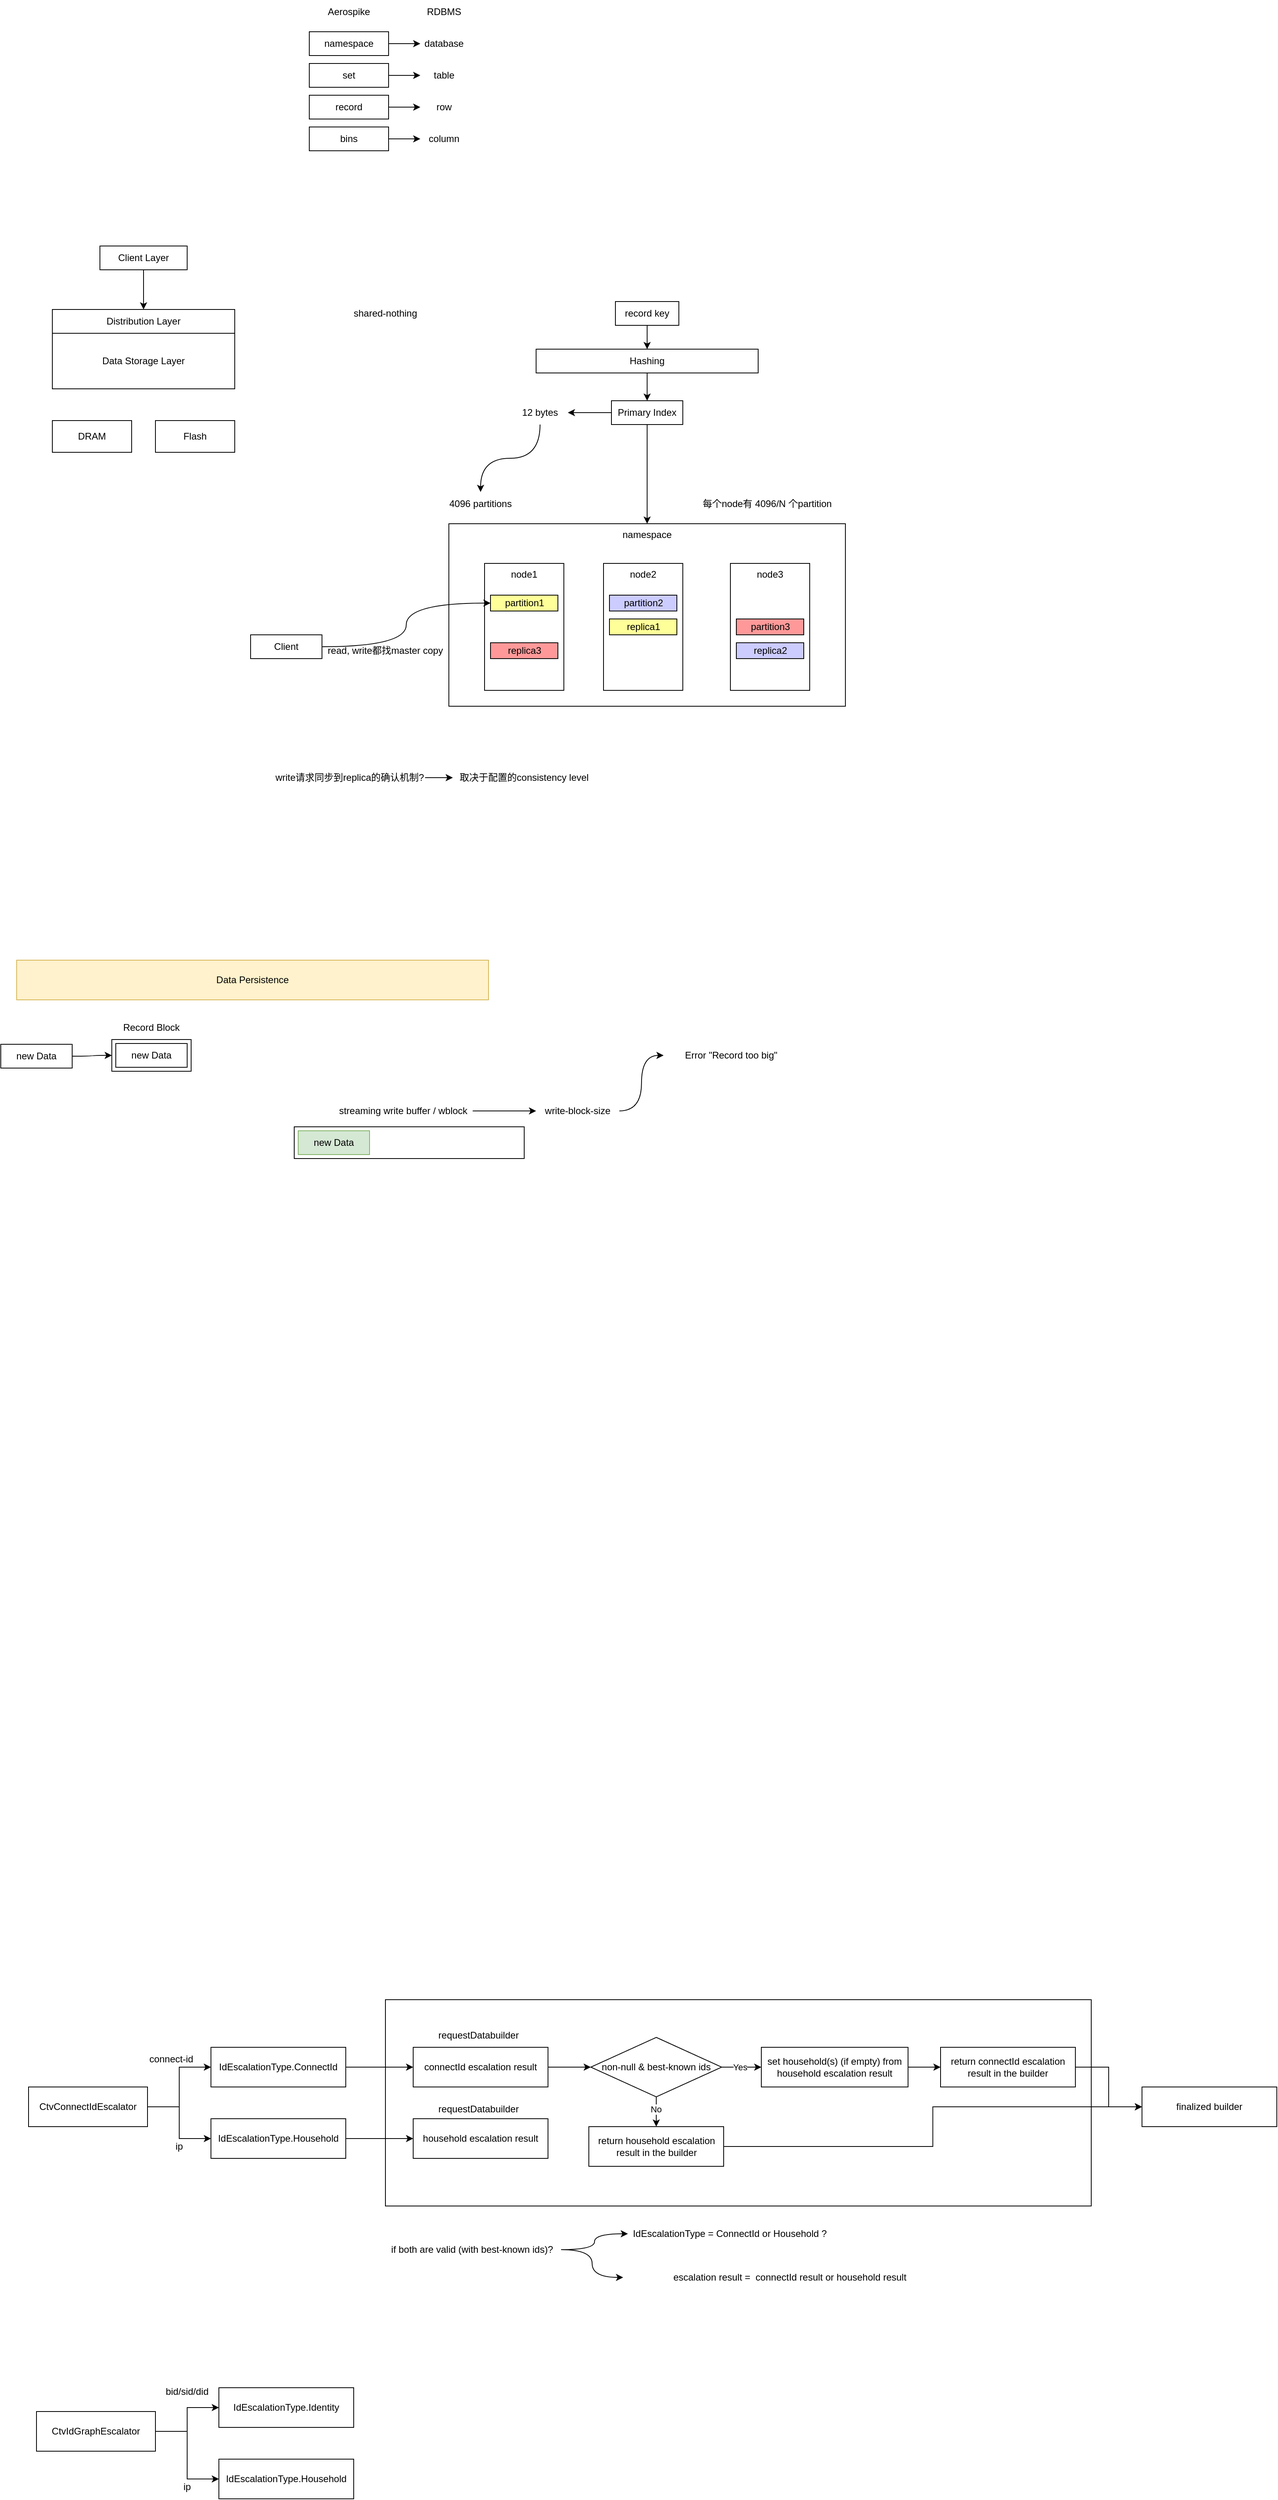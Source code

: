 <mxfile version="21.3.7" type="github">
  <diagram id="VIpjSEnUZEiX52YUSfE2" name="Page-1">
    <mxGraphModel dx="834" dy="567" grid="1" gridSize="10" guides="1" tooltips="1" connect="1" arrows="1" fold="1" page="1" pageScale="1" pageWidth="827" pageHeight="1169" math="0" shadow="0">
      <root>
        <mxCell id="0" />
        <mxCell id="1" parent="0" />
        <mxCell id="MGh70abkI_4qFTSz2NJ7-25" value="" style="rounded=0;whiteSpace=wrap;html=1;" parent="1" vertex="1">
          <mxGeometry x="510" y="2560" width="890" height="260" as="geometry" />
        </mxCell>
        <mxCell id="bckiXvsHs1R6UZ2XOKhw-12" value="namespace" style="rounded=0;whiteSpace=wrap;html=1;verticalAlign=top;" parent="1" vertex="1">
          <mxGeometry x="590" y="700" width="500" height="230" as="geometry" />
        </mxCell>
        <mxCell id="frgx9RvPd_OXrsqinzkH-3" style="edgeStyle=orthogonalEdgeStyle;rounded=0;orthogonalLoop=1;jettySize=auto;html=1;entryX=0.5;entryY=0;entryDx=0;entryDy=0;" edge="1" parent="1" source="nH_mzc4stf_3LNQXeq6N-1" target="nH_mzc4stf_3LNQXeq6N-2">
          <mxGeometry relative="1" as="geometry" />
        </mxCell>
        <mxCell id="nH_mzc4stf_3LNQXeq6N-1" value="Client Layer" style="rounded=0;whiteSpace=wrap;html=1;" parent="1" vertex="1">
          <mxGeometry x="150" y="350" width="110" height="30" as="geometry" />
        </mxCell>
        <mxCell id="nH_mzc4stf_3LNQXeq6N-2" value="Distribution Layer" style="rounded=0;whiteSpace=wrap;html=1;" parent="1" vertex="1">
          <mxGeometry x="90" y="430" width="230" height="30" as="geometry" />
        </mxCell>
        <mxCell id="nH_mzc4stf_3LNQXeq6N-3" value="Data Storage Layer" style="rounded=0;whiteSpace=wrap;html=1;" parent="1" vertex="1">
          <mxGeometry x="90" y="460" width="230" height="70" as="geometry" />
        </mxCell>
        <mxCell id="nH_mzc4stf_3LNQXeq6N-9" value="" style="edgeStyle=orthogonalEdgeStyle;rounded=0;orthogonalLoop=1;jettySize=auto;html=1;" parent="1" source="nH_mzc4stf_3LNQXeq6N-4" target="nH_mzc4stf_3LNQXeq6N-8" edge="1">
          <mxGeometry relative="1" as="geometry" />
        </mxCell>
        <mxCell id="nH_mzc4stf_3LNQXeq6N-4" value="namespace" style="rounded=0;whiteSpace=wrap;html=1;" parent="1" vertex="1">
          <mxGeometry x="414" y="80" width="100" height="30" as="geometry" />
        </mxCell>
        <mxCell id="nH_mzc4stf_3LNQXeq6N-11" style="edgeStyle=orthogonalEdgeStyle;rounded=0;orthogonalLoop=1;jettySize=auto;html=1;entryX=0;entryY=0.5;entryDx=0;entryDy=0;" parent="1" source="nH_mzc4stf_3LNQXeq6N-5" target="nH_mzc4stf_3LNQXeq6N-7" edge="1">
          <mxGeometry relative="1" as="geometry" />
        </mxCell>
        <mxCell id="nH_mzc4stf_3LNQXeq6N-5" value="set" style="rounded=0;whiteSpace=wrap;html=1;" parent="1" vertex="1">
          <mxGeometry x="414" y="120" width="100" height="30" as="geometry" />
        </mxCell>
        <mxCell id="nH_mzc4stf_3LNQXeq6N-13" style="edgeStyle=orthogonalEdgeStyle;rounded=0;orthogonalLoop=1;jettySize=auto;html=1;entryX=0;entryY=0.5;entryDx=0;entryDy=0;" parent="1" source="nH_mzc4stf_3LNQXeq6N-6" target="nH_mzc4stf_3LNQXeq6N-12" edge="1">
          <mxGeometry relative="1" as="geometry" />
        </mxCell>
        <mxCell id="nH_mzc4stf_3LNQXeq6N-6" value="record" style="rounded=0;whiteSpace=wrap;html=1;" parent="1" vertex="1">
          <mxGeometry x="414" y="160" width="100" height="30" as="geometry" />
        </mxCell>
        <mxCell id="nH_mzc4stf_3LNQXeq6N-7" value="table" style="text;html=1;strokeColor=none;fillColor=none;align=center;verticalAlign=middle;whiteSpace=wrap;rounded=0;" parent="1" vertex="1">
          <mxGeometry x="554" y="120" width="60" height="30" as="geometry" />
        </mxCell>
        <mxCell id="nH_mzc4stf_3LNQXeq6N-8" value="database" style="text;html=1;strokeColor=none;fillColor=none;align=center;verticalAlign=middle;whiteSpace=wrap;rounded=0;" parent="1" vertex="1">
          <mxGeometry x="554" y="80" width="60" height="30" as="geometry" />
        </mxCell>
        <mxCell id="nH_mzc4stf_3LNQXeq6N-12" value="row" style="text;html=1;strokeColor=none;fillColor=none;align=center;verticalAlign=middle;whiteSpace=wrap;rounded=0;" parent="1" vertex="1">
          <mxGeometry x="554" y="160" width="60" height="30" as="geometry" />
        </mxCell>
        <mxCell id="nH_mzc4stf_3LNQXeq6N-16" style="edgeStyle=orthogonalEdgeStyle;rounded=0;orthogonalLoop=1;jettySize=auto;html=1;" parent="1" source="nH_mzc4stf_3LNQXeq6N-14" target="nH_mzc4stf_3LNQXeq6N-15" edge="1">
          <mxGeometry relative="1" as="geometry" />
        </mxCell>
        <mxCell id="nH_mzc4stf_3LNQXeq6N-14" value="bins" style="rounded=0;whiteSpace=wrap;html=1;" parent="1" vertex="1">
          <mxGeometry x="414" y="200" width="100" height="30" as="geometry" />
        </mxCell>
        <mxCell id="nH_mzc4stf_3LNQXeq6N-15" value="column" style="text;html=1;strokeColor=none;fillColor=none;align=center;verticalAlign=middle;whiteSpace=wrap;rounded=0;" parent="1" vertex="1">
          <mxGeometry x="554" y="200" width="60" height="30" as="geometry" />
        </mxCell>
        <mxCell id="nH_mzc4stf_3LNQXeq6N-17" value="RDBMS" style="text;html=1;strokeColor=none;fillColor=none;align=center;verticalAlign=middle;whiteSpace=wrap;rounded=0;" parent="1" vertex="1">
          <mxGeometry x="554" y="40" width="60" height="30" as="geometry" />
        </mxCell>
        <mxCell id="nH_mzc4stf_3LNQXeq6N-18" value="Aerospike" style="text;html=1;strokeColor=none;fillColor=none;align=center;verticalAlign=middle;whiteSpace=wrap;rounded=0;" parent="1" vertex="1">
          <mxGeometry x="434" y="40" width="60" height="30" as="geometry" />
        </mxCell>
        <mxCell id="bckiXvsHs1R6UZ2XOKhw-2" value="shared-nothing" style="text;html=1;strokeColor=none;fillColor=none;align=center;verticalAlign=middle;whiteSpace=wrap;rounded=0;" parent="1" vertex="1">
          <mxGeometry x="460" y="420" width="100" height="30" as="geometry" />
        </mxCell>
        <mxCell id="bckiXvsHs1R6UZ2XOKhw-3" value="node1" style="rounded=0;whiteSpace=wrap;html=1;verticalAlign=top;" parent="1" vertex="1">
          <mxGeometry x="635" y="750" width="100" height="160" as="geometry" />
        </mxCell>
        <mxCell id="bckiXvsHs1R6UZ2XOKhw-7" value="node2" style="rounded=0;whiteSpace=wrap;html=1;verticalAlign=top;" parent="1" vertex="1">
          <mxGeometry x="785" y="750" width="100" height="160" as="geometry" />
        </mxCell>
        <mxCell id="bckiXvsHs1R6UZ2XOKhw-8" value="node3" style="rounded=0;whiteSpace=wrap;html=1;verticalAlign=top;" parent="1" vertex="1">
          <mxGeometry x="945" y="750" width="100" height="160" as="geometry" />
        </mxCell>
        <mxCell id="bckiXvsHs1R6UZ2XOKhw-11" value="" style="edgeStyle=orthogonalEdgeStyle;rounded=0;orthogonalLoop=1;jettySize=auto;html=1;" parent="1" source="bckiXvsHs1R6UZ2XOKhw-9" target="bckiXvsHs1R6UZ2XOKhw-10" edge="1">
          <mxGeometry relative="1" as="geometry" />
        </mxCell>
        <mxCell id="bckiXvsHs1R6UZ2XOKhw-9" value="record key" style="rounded=0;whiteSpace=wrap;html=1;" parent="1" vertex="1">
          <mxGeometry x="800" y="420" width="80" height="30" as="geometry" />
        </mxCell>
        <mxCell id="frgx9RvPd_OXrsqinzkH-6" value="" style="edgeStyle=orthogonalEdgeStyle;rounded=0;orthogonalLoop=1;jettySize=auto;html=1;" edge="1" parent="1" source="bckiXvsHs1R6UZ2XOKhw-10" target="frgx9RvPd_OXrsqinzkH-5">
          <mxGeometry relative="1" as="geometry" />
        </mxCell>
        <mxCell id="bckiXvsHs1R6UZ2XOKhw-10" value="Hashing" style="rounded=0;whiteSpace=wrap;html=1;" parent="1" vertex="1">
          <mxGeometry x="700" y="480" width="280" height="30" as="geometry" />
        </mxCell>
        <mxCell id="bckiXvsHs1R6UZ2XOKhw-25" value="partition1" style="rounded=0;whiteSpace=wrap;html=1;verticalAlign=middle;fillColor=#FFFF99;" parent="1" vertex="1">
          <mxGeometry x="642.5" y="790" width="85" height="20" as="geometry" />
        </mxCell>
        <mxCell id="bckiXvsHs1R6UZ2XOKhw-27" value="replica3" style="rounded=0;whiteSpace=wrap;html=1;verticalAlign=middle;fillColor=#FF9999;" parent="1" vertex="1">
          <mxGeometry x="642.5" y="850" width="85" height="20" as="geometry" />
        </mxCell>
        <mxCell id="bckiXvsHs1R6UZ2XOKhw-28" value="partition2" style="rounded=0;whiteSpace=wrap;html=1;verticalAlign=middle;fillColor=#CCCCFF;" parent="1" vertex="1">
          <mxGeometry x="792.5" y="790" width="85" height="20" as="geometry" />
        </mxCell>
        <mxCell id="bckiXvsHs1R6UZ2XOKhw-29" value="replica1" style="rounded=0;whiteSpace=wrap;html=1;verticalAlign=middle;fillColor=#FFFF99;" parent="1" vertex="1">
          <mxGeometry x="792.5" y="820" width="85" height="20" as="geometry" />
        </mxCell>
        <mxCell id="bckiXvsHs1R6UZ2XOKhw-35" value="partition3" style="rounded=0;whiteSpace=wrap;html=1;verticalAlign=middle;fillColor=#FF9999;" parent="1" vertex="1">
          <mxGeometry x="952.5" y="820" width="85" height="20" as="geometry" />
        </mxCell>
        <mxCell id="bckiXvsHs1R6UZ2XOKhw-36" value="replica2" style="rounded=0;whiteSpace=wrap;html=1;verticalAlign=middle;fillColor=#CCCCFF;" parent="1" vertex="1">
          <mxGeometry x="952.5" y="850" width="85" height="20" as="geometry" />
        </mxCell>
        <mxCell id="bckiXvsHs1R6UZ2XOKhw-37" value="4096 partitions" style="text;html=1;strokeColor=none;fillColor=none;align=center;verticalAlign=middle;whiteSpace=wrap;rounded=0;" parent="1" vertex="1">
          <mxGeometry x="575" y="660" width="110" height="30" as="geometry" />
        </mxCell>
        <mxCell id="MGh70abkI_4qFTSz2NJ7-10" style="edgeStyle=orthogonalEdgeStyle;rounded=0;orthogonalLoop=1;jettySize=auto;html=1;entryX=0;entryY=0.5;entryDx=0;entryDy=0;" parent="1" source="MGh70abkI_4qFTSz2NJ7-1" target="MGh70abkI_4qFTSz2NJ7-3" edge="1">
          <mxGeometry relative="1" as="geometry" />
        </mxCell>
        <mxCell id="MGh70abkI_4qFTSz2NJ7-11" style="edgeStyle=orthogonalEdgeStyle;rounded=0;orthogonalLoop=1;jettySize=auto;html=1;entryX=0;entryY=0.5;entryDx=0;entryDy=0;" parent="1" source="MGh70abkI_4qFTSz2NJ7-1" target="MGh70abkI_4qFTSz2NJ7-7" edge="1">
          <mxGeometry relative="1" as="geometry" />
        </mxCell>
        <mxCell id="MGh70abkI_4qFTSz2NJ7-1" value="CtvConnectIdEscalator" style="rounded=0;whiteSpace=wrap;html=1;" parent="1" vertex="1">
          <mxGeometry x="60" y="2670" width="150" height="50" as="geometry" />
        </mxCell>
        <mxCell id="MGh70abkI_4qFTSz2NJ7-19" style="edgeStyle=orthogonalEdgeStyle;rounded=0;orthogonalLoop=1;jettySize=auto;html=1;entryX=0;entryY=0.5;entryDx=0;entryDy=0;" parent="1" source="MGh70abkI_4qFTSz2NJ7-2" target="MGh70abkI_4qFTSz2NJ7-8" edge="1">
          <mxGeometry relative="1" as="geometry" />
        </mxCell>
        <mxCell id="MGh70abkI_4qFTSz2NJ7-20" style="edgeStyle=orthogonalEdgeStyle;rounded=0;orthogonalLoop=1;jettySize=auto;html=1;entryX=0;entryY=0.5;entryDx=0;entryDy=0;" parent="1" source="MGh70abkI_4qFTSz2NJ7-2" target="MGh70abkI_4qFTSz2NJ7-9" edge="1">
          <mxGeometry relative="1" as="geometry" />
        </mxCell>
        <mxCell id="MGh70abkI_4qFTSz2NJ7-2" value="CtvIdGraphEscalator" style="rounded=0;whiteSpace=wrap;html=1;" parent="1" vertex="1">
          <mxGeometry x="70" y="3079" width="150" height="50" as="geometry" />
        </mxCell>
        <mxCell id="MGh70abkI_4qFTSz2NJ7-14" value="" style="edgeStyle=orthogonalEdgeStyle;rounded=0;orthogonalLoop=1;jettySize=auto;html=1;" parent="1" source="MGh70abkI_4qFTSz2NJ7-3" target="MGh70abkI_4qFTSz2NJ7-12" edge="1">
          <mxGeometry relative="1" as="geometry" />
        </mxCell>
        <mxCell id="MGh70abkI_4qFTSz2NJ7-3" value="IdEscalationType.ConnectId" style="rounded=0;whiteSpace=wrap;html=1;" parent="1" vertex="1">
          <mxGeometry x="290" y="2620" width="170" height="50" as="geometry" />
        </mxCell>
        <mxCell id="MGh70abkI_4qFTSz2NJ7-15" value="" style="edgeStyle=orthogonalEdgeStyle;rounded=0;orthogonalLoop=1;jettySize=auto;html=1;" parent="1" source="MGh70abkI_4qFTSz2NJ7-7" target="MGh70abkI_4qFTSz2NJ7-13" edge="1">
          <mxGeometry relative="1" as="geometry" />
        </mxCell>
        <mxCell id="MGh70abkI_4qFTSz2NJ7-7" value="IdEscalationType.Household" style="rounded=0;whiteSpace=wrap;html=1;" parent="1" vertex="1">
          <mxGeometry x="290" y="2710" width="170" height="50" as="geometry" />
        </mxCell>
        <mxCell id="MGh70abkI_4qFTSz2NJ7-8" value="IdEscalationType.Identity" style="rounded=0;whiteSpace=wrap;html=1;" parent="1" vertex="1">
          <mxGeometry x="300" y="3049" width="170" height="50" as="geometry" />
        </mxCell>
        <mxCell id="MGh70abkI_4qFTSz2NJ7-9" value="IdEscalationType.Household" style="rounded=0;whiteSpace=wrap;html=1;" parent="1" vertex="1">
          <mxGeometry x="300" y="3139" width="170" height="50" as="geometry" />
        </mxCell>
        <mxCell id="MGh70abkI_4qFTSz2NJ7-26" style="edgeStyle=orthogonalEdgeStyle;rounded=0;orthogonalLoop=1;jettySize=auto;html=1;entryX=0;entryY=0.5;entryDx=0;entryDy=0;" parent="1" source="MGh70abkI_4qFTSz2NJ7-12" target="MGh70abkI_4qFTSz2NJ7-23" edge="1">
          <mxGeometry relative="1" as="geometry" />
        </mxCell>
        <mxCell id="MGh70abkI_4qFTSz2NJ7-12" value="connectId escalation result" style="rounded=0;whiteSpace=wrap;html=1;" parent="1" vertex="1">
          <mxGeometry x="545" y="2620" width="170" height="50" as="geometry" />
        </mxCell>
        <mxCell id="MGh70abkI_4qFTSz2NJ7-13" value="household escalation result" style="rounded=0;whiteSpace=wrap;html=1;" parent="1" vertex="1">
          <mxGeometry x="545" y="2710" width="170" height="50" as="geometry" />
        </mxCell>
        <mxCell id="MGh70abkI_4qFTSz2NJ7-16" value="connect-id" style="text;html=1;strokeColor=none;fillColor=none;align=center;verticalAlign=middle;whiteSpace=wrap;rounded=0;" parent="1" vertex="1">
          <mxGeometry x="210" y="2620" width="60" height="30" as="geometry" />
        </mxCell>
        <mxCell id="MGh70abkI_4qFTSz2NJ7-17" value="ip" style="text;html=1;strokeColor=none;fillColor=none;align=center;verticalAlign=middle;whiteSpace=wrap;rounded=0;" parent="1" vertex="1">
          <mxGeometry x="220" y="2730" width="60" height="30" as="geometry" />
        </mxCell>
        <mxCell id="MGh70abkI_4qFTSz2NJ7-18" value="bid/sid/did" style="text;html=1;strokeColor=none;fillColor=none;align=center;verticalAlign=middle;whiteSpace=wrap;rounded=0;" parent="1" vertex="1">
          <mxGeometry x="230" y="3039" width="60" height="30" as="geometry" />
        </mxCell>
        <mxCell id="MGh70abkI_4qFTSz2NJ7-21" value="ip" style="text;html=1;strokeColor=none;fillColor=none;align=center;verticalAlign=middle;whiteSpace=wrap;rounded=0;" parent="1" vertex="1">
          <mxGeometry x="230" y="3159" width="60" height="30" as="geometry" />
        </mxCell>
        <mxCell id="MGh70abkI_4qFTSz2NJ7-22" value="finalized builder" style="rounded=0;whiteSpace=wrap;html=1;" parent="1" vertex="1">
          <mxGeometry x="1464" y="2670" width="170" height="50" as="geometry" />
        </mxCell>
        <mxCell id="MGh70abkI_4qFTSz2NJ7-29" value="" style="edgeStyle=orthogonalEdgeStyle;rounded=0;orthogonalLoop=1;jettySize=auto;html=1;" parent="1" source="MGh70abkI_4qFTSz2NJ7-23" target="MGh70abkI_4qFTSz2NJ7-28" edge="1">
          <mxGeometry relative="1" as="geometry" />
        </mxCell>
        <mxCell id="MGh70abkI_4qFTSz2NJ7-30" value="Yes" style="edgeLabel;html=1;align=center;verticalAlign=middle;resizable=0;points=[];" parent="MGh70abkI_4qFTSz2NJ7-29" vertex="1" connectable="0">
          <mxGeometry x="0.015" y="1" relative="1" as="geometry">
            <mxPoint x="-3" y="1" as="offset" />
          </mxGeometry>
        </mxCell>
        <mxCell id="MGh70abkI_4qFTSz2NJ7-32" value="" style="edgeStyle=orthogonalEdgeStyle;rounded=0;orthogonalLoop=1;jettySize=auto;html=1;" parent="1" source="MGh70abkI_4qFTSz2NJ7-23" target="MGh70abkI_4qFTSz2NJ7-31" edge="1">
          <mxGeometry relative="1" as="geometry" />
        </mxCell>
        <mxCell id="MGh70abkI_4qFTSz2NJ7-33" value="No" style="edgeLabel;html=1;align=center;verticalAlign=middle;resizable=0;points=[];" parent="MGh70abkI_4qFTSz2NJ7-32" vertex="1" connectable="0">
          <mxGeometry x="-0.286" y="-1" relative="1" as="geometry">
            <mxPoint as="offset" />
          </mxGeometry>
        </mxCell>
        <mxCell id="MGh70abkI_4qFTSz2NJ7-23" value="non-null &amp;amp; best-known ids" style="rhombus;whiteSpace=wrap;html=1;" parent="1" vertex="1">
          <mxGeometry x="769" y="2607.5" width="165" height="75" as="geometry" />
        </mxCell>
        <mxCell id="MGh70abkI_4qFTSz2NJ7-44" value="" style="edgeStyle=orthogonalEdgeStyle;rounded=0;orthogonalLoop=1;jettySize=auto;html=1;" parent="1" source="MGh70abkI_4qFTSz2NJ7-28" target="MGh70abkI_4qFTSz2NJ7-37" edge="1">
          <mxGeometry relative="1" as="geometry" />
        </mxCell>
        <mxCell id="MGh70abkI_4qFTSz2NJ7-28" value="set household(s) (if empty) from household escalation result" style="rounded=0;whiteSpace=wrap;html=1;" parent="1" vertex="1">
          <mxGeometry x="984" y="2620" width="185" height="50" as="geometry" />
        </mxCell>
        <mxCell id="MGh70abkI_4qFTSz2NJ7-36" style="edgeStyle=orthogonalEdgeStyle;rounded=0;orthogonalLoop=1;jettySize=auto;html=1;" parent="1" source="MGh70abkI_4qFTSz2NJ7-31" target="MGh70abkI_4qFTSz2NJ7-22" edge="1">
          <mxGeometry relative="1" as="geometry" />
        </mxCell>
        <mxCell id="MGh70abkI_4qFTSz2NJ7-31" value="return household escalation result in the builder" style="rounded=0;whiteSpace=wrap;html=1;" parent="1" vertex="1">
          <mxGeometry x="766.5" y="2720" width="170" height="50" as="geometry" />
        </mxCell>
        <mxCell id="MGh70abkI_4qFTSz2NJ7-53" style="edgeStyle=orthogonalEdgeStyle;rounded=0;orthogonalLoop=1;jettySize=auto;html=1;entryX=0;entryY=0.5;entryDx=0;entryDy=0;" parent="1" source="MGh70abkI_4qFTSz2NJ7-37" target="MGh70abkI_4qFTSz2NJ7-22" edge="1">
          <mxGeometry relative="1" as="geometry" />
        </mxCell>
        <mxCell id="MGh70abkI_4qFTSz2NJ7-37" value="return connectId&amp;nbsp;escalation result in the builder" style="rounded=0;whiteSpace=wrap;html=1;" parent="1" vertex="1">
          <mxGeometry x="1210" y="2620" width="170" height="50" as="geometry" />
        </mxCell>
        <mxCell id="MGh70abkI_4qFTSz2NJ7-41" value="requestDatabuilder" style="text;html=1;strokeColor=none;fillColor=none;align=center;verticalAlign=middle;whiteSpace=wrap;rounded=0;" parent="1" vertex="1">
          <mxGeometry x="565" y="2590" width="125" height="30" as="geometry" />
        </mxCell>
        <mxCell id="MGh70abkI_4qFTSz2NJ7-43" value="requestDatabuilder" style="text;html=1;strokeColor=none;fillColor=none;align=center;verticalAlign=middle;whiteSpace=wrap;rounded=0;" parent="1" vertex="1">
          <mxGeometry x="565" y="2682.5" width="125" height="30" as="geometry" />
        </mxCell>
        <mxCell id="MGh70abkI_4qFTSz2NJ7-50" style="edgeStyle=orthogonalEdgeStyle;rounded=0;orthogonalLoop=1;jettySize=auto;html=1;curved=1;" parent="1" source="MGh70abkI_4qFTSz2NJ7-45" target="MGh70abkI_4qFTSz2NJ7-49" edge="1">
          <mxGeometry relative="1" as="geometry" />
        </mxCell>
        <mxCell id="MGh70abkI_4qFTSz2NJ7-52" style="edgeStyle=orthogonalEdgeStyle;rounded=0;orthogonalLoop=1;jettySize=auto;html=1;entryX=0;entryY=0.5;entryDx=0;entryDy=0;curved=1;" parent="1" source="MGh70abkI_4qFTSz2NJ7-45" target="MGh70abkI_4qFTSz2NJ7-51" edge="1">
          <mxGeometry relative="1" as="geometry" />
        </mxCell>
        <mxCell id="MGh70abkI_4qFTSz2NJ7-45" value="if both are valid (with best-known ids)?&amp;nbsp;" style="text;html=1;strokeColor=none;fillColor=none;align=center;verticalAlign=middle;whiteSpace=wrap;rounded=0;" parent="1" vertex="1">
          <mxGeometry x="510" y="2860" width="221.5" height="30" as="geometry" />
        </mxCell>
        <mxCell id="MGh70abkI_4qFTSz2NJ7-49" value="IdEscalationType = ConnectId or Household ?&amp;nbsp;" style="text;html=1;strokeColor=none;fillColor=none;align=center;verticalAlign=middle;whiteSpace=wrap;rounded=0;" parent="1" vertex="1">
          <mxGeometry x="815.75" y="2830" width="260" height="50" as="geometry" />
        </mxCell>
        <mxCell id="MGh70abkI_4qFTSz2NJ7-51" value="escalation result =&amp;nbsp; connectId result or household result" style="text;html=1;strokeColor=none;fillColor=none;align=center;verticalAlign=middle;whiteSpace=wrap;rounded=0;" parent="1" vertex="1">
          <mxGeometry x="809.75" y="2890" width="420" height="40" as="geometry" />
        </mxCell>
        <mxCell id="frgx9RvPd_OXrsqinzkH-1" value="DRAM" style="rounded=0;whiteSpace=wrap;html=1;" vertex="1" parent="1">
          <mxGeometry x="90" y="570" width="100" height="40" as="geometry" />
        </mxCell>
        <mxCell id="frgx9RvPd_OXrsqinzkH-4" value="Flash" style="rounded=0;whiteSpace=wrap;html=1;" vertex="1" parent="1">
          <mxGeometry x="220" y="570" width="100" height="40" as="geometry" />
        </mxCell>
        <mxCell id="frgx9RvPd_OXrsqinzkH-7" style="edgeStyle=orthogonalEdgeStyle;rounded=0;orthogonalLoop=1;jettySize=auto;html=1;" edge="1" parent="1" source="frgx9RvPd_OXrsqinzkH-5" target="bckiXvsHs1R6UZ2XOKhw-12">
          <mxGeometry relative="1" as="geometry" />
        </mxCell>
        <mxCell id="frgx9RvPd_OXrsqinzkH-12" value="" style="edgeStyle=orthogonalEdgeStyle;rounded=0;orthogonalLoop=1;jettySize=auto;html=1;" edge="1" parent="1" source="frgx9RvPd_OXrsqinzkH-5" target="frgx9RvPd_OXrsqinzkH-8">
          <mxGeometry relative="1" as="geometry" />
        </mxCell>
        <mxCell id="frgx9RvPd_OXrsqinzkH-5" value="Primary Index" style="rounded=0;whiteSpace=wrap;html=1;" vertex="1" parent="1">
          <mxGeometry x="795" y="545" width="90" height="30" as="geometry" />
        </mxCell>
        <mxCell id="frgx9RvPd_OXrsqinzkH-11" style="edgeStyle=orthogonalEdgeStyle;rounded=0;orthogonalLoop=1;jettySize=auto;html=1;entryX=0.5;entryY=0;entryDx=0;entryDy=0;curved=1;" edge="1" parent="1" source="frgx9RvPd_OXrsqinzkH-8" target="bckiXvsHs1R6UZ2XOKhw-37">
          <mxGeometry relative="1" as="geometry">
            <mxPoint x="560" y="620" as="targetPoint" />
          </mxGeometry>
        </mxCell>
        <mxCell id="frgx9RvPd_OXrsqinzkH-8" value="12 bytes" style="text;html=1;strokeColor=none;fillColor=none;align=center;verticalAlign=middle;whiteSpace=wrap;rounded=0;" vertex="1" parent="1">
          <mxGeometry x="670" y="545" width="70" height="30" as="geometry" />
        </mxCell>
        <mxCell id="frgx9RvPd_OXrsqinzkH-17" style="edgeStyle=orthogonalEdgeStyle;shape=connector;curved=1;rounded=0;orthogonalLoop=1;jettySize=auto;html=1;entryX=0;entryY=0.5;entryDx=0;entryDy=0;labelBackgroundColor=default;strokeColor=default;fontFamily=Helvetica;fontSize=11;fontColor=default;endArrow=classic;" edge="1" parent="1" source="frgx9RvPd_OXrsqinzkH-13" target="bckiXvsHs1R6UZ2XOKhw-25">
          <mxGeometry relative="1" as="geometry" />
        </mxCell>
        <mxCell id="frgx9RvPd_OXrsqinzkH-13" value="Client" style="rounded=0;whiteSpace=wrap;html=1;" vertex="1" parent="1">
          <mxGeometry x="340" y="840" width="90" height="30" as="geometry" />
        </mxCell>
        <mxCell id="frgx9RvPd_OXrsqinzkH-14" value="每个node有 4096/N 个partition" style="text;html=1;strokeColor=none;fillColor=none;align=center;verticalAlign=middle;whiteSpace=wrap;rounded=0;" vertex="1" parent="1">
          <mxGeometry x="907.25" y="660" width="168.5" height="30" as="geometry" />
        </mxCell>
        <mxCell id="frgx9RvPd_OXrsqinzkH-15" value="read, write都找master copy" style="text;html=1;strokeColor=none;fillColor=none;align=center;verticalAlign=middle;whiteSpace=wrap;rounded=0;" vertex="1" parent="1">
          <mxGeometry x="425" y="850" width="170" height="20" as="geometry" />
        </mxCell>
        <mxCell id="frgx9RvPd_OXrsqinzkH-21" value="" style="edgeStyle=orthogonalEdgeStyle;shape=connector;curved=1;rounded=0;orthogonalLoop=1;jettySize=auto;html=1;labelBackgroundColor=default;strokeColor=default;fontFamily=Helvetica;fontSize=11;fontColor=default;endArrow=classic;" edge="1" parent="1" source="frgx9RvPd_OXrsqinzkH-19" target="frgx9RvPd_OXrsqinzkH-20">
          <mxGeometry relative="1" as="geometry" />
        </mxCell>
        <mxCell id="frgx9RvPd_OXrsqinzkH-19" value="write请求同步到replica的确认机制?" style="text;html=1;strokeColor=none;fillColor=none;align=center;verticalAlign=middle;whiteSpace=wrap;rounded=0;" vertex="1" parent="1">
          <mxGeometry x="370" y="1000" width="190" height="40" as="geometry" />
        </mxCell>
        <mxCell id="frgx9RvPd_OXrsqinzkH-20" value="取决于配置的consistency level" style="text;html=1;strokeColor=none;fillColor=none;align=center;verticalAlign=middle;whiteSpace=wrap;rounded=0;" vertex="1" parent="1">
          <mxGeometry x="595" y="1000" width="180" height="40" as="geometry" />
        </mxCell>
        <mxCell id="frgx9RvPd_OXrsqinzkH-22" value="Data Persistence" style="rounded=0;whiteSpace=wrap;html=1;fillColor=#fff2cc;strokeColor=#d6b656;" vertex="1" parent="1">
          <mxGeometry x="45" y="1250" width="595" height="50" as="geometry" />
        </mxCell>
        <mxCell id="frgx9RvPd_OXrsqinzkH-40" style="edgeStyle=orthogonalEdgeStyle;shape=connector;curved=1;rounded=0;orthogonalLoop=1;jettySize=auto;html=1;entryX=0;entryY=0.5;entryDx=0;entryDy=0;labelBackgroundColor=default;strokeColor=default;fontFamily=Helvetica;fontSize=11;fontColor=default;endArrow=classic;" edge="1" parent="1" source="frgx9RvPd_OXrsqinzkH-24" target="frgx9RvPd_OXrsqinzkH-36">
          <mxGeometry relative="1" as="geometry" />
        </mxCell>
        <mxCell id="frgx9RvPd_OXrsqinzkH-24" value="new Data" style="rounded=0;whiteSpace=wrap;html=1;" vertex="1" parent="1">
          <mxGeometry x="25" y="1356" width="90" height="30" as="geometry" />
        </mxCell>
        <mxCell id="frgx9RvPd_OXrsqinzkH-25" value="" style="rounded=0;whiteSpace=wrap;html=1;" vertex="1" parent="1">
          <mxGeometry x="395" y="1460" width="290" height="40" as="geometry" />
        </mxCell>
        <mxCell id="frgx9RvPd_OXrsqinzkH-41" style="edgeStyle=orthogonalEdgeStyle;shape=connector;curved=1;rounded=0;orthogonalLoop=1;jettySize=auto;html=1;labelBackgroundColor=default;strokeColor=default;fontFamily=Helvetica;fontSize=11;fontColor=default;endArrow=classic;" edge="1" parent="1" source="frgx9RvPd_OXrsqinzkH-26" target="frgx9RvPd_OXrsqinzkH-31">
          <mxGeometry relative="1" as="geometry" />
        </mxCell>
        <mxCell id="frgx9RvPd_OXrsqinzkH-26" value="streaming write buffer / wblock" style="text;html=1;strokeColor=none;fillColor=none;align=center;verticalAlign=middle;whiteSpace=wrap;rounded=0;" vertex="1" parent="1">
          <mxGeometry x="445" y="1420" width="175" height="40" as="geometry" />
        </mxCell>
        <mxCell id="frgx9RvPd_OXrsqinzkH-27" value="new Data" style="rounded=0;whiteSpace=wrap;html=1;fillColor=#d5e8d4;strokeColor=#82b366;" vertex="1" parent="1">
          <mxGeometry x="400" y="1465" width="90" height="30" as="geometry" />
        </mxCell>
        <mxCell id="frgx9RvPd_OXrsqinzkH-34" style="edgeStyle=orthogonalEdgeStyle;shape=connector;curved=1;rounded=0;orthogonalLoop=1;jettySize=auto;html=1;entryX=0;entryY=0.5;entryDx=0;entryDy=0;labelBackgroundColor=default;strokeColor=default;fontFamily=Helvetica;fontSize=11;fontColor=default;endArrow=classic;" edge="1" parent="1" source="frgx9RvPd_OXrsqinzkH-31" target="frgx9RvPd_OXrsqinzkH-33">
          <mxGeometry relative="1" as="geometry" />
        </mxCell>
        <mxCell id="frgx9RvPd_OXrsqinzkH-31" value="write-block-size" style="text;html=1;strokeColor=none;fillColor=none;align=center;verticalAlign=middle;whiteSpace=wrap;rounded=0;" vertex="1" parent="1">
          <mxGeometry x="700" y="1420" width="105" height="40" as="geometry" />
        </mxCell>
        <mxCell id="frgx9RvPd_OXrsqinzkH-33" value="Error &quot;Record too big&quot;" style="text;html=1;strokeColor=none;fillColor=none;align=center;verticalAlign=middle;whiteSpace=wrap;rounded=0;" vertex="1" parent="1">
          <mxGeometry x="860.75" y="1350" width="170" height="40" as="geometry" />
        </mxCell>
        <mxCell id="frgx9RvPd_OXrsqinzkH-36" value="" style="rounded=0;whiteSpace=wrap;html=1;" vertex="1" parent="1">
          <mxGeometry x="165" y="1350" width="100" height="40" as="geometry" />
        </mxCell>
        <mxCell id="frgx9RvPd_OXrsqinzkH-37" value="Record Block" style="text;html=1;strokeColor=none;fillColor=none;align=center;verticalAlign=middle;whiteSpace=wrap;rounded=0;" vertex="1" parent="1">
          <mxGeometry x="170" y="1320" width="90" height="30" as="geometry" />
        </mxCell>
        <mxCell id="frgx9RvPd_OXrsqinzkH-38" value="new Data" style="rounded=0;whiteSpace=wrap;html=1;" vertex="1" parent="1">
          <mxGeometry x="170" y="1355" width="90" height="30" as="geometry" />
        </mxCell>
      </root>
    </mxGraphModel>
  </diagram>
</mxfile>
